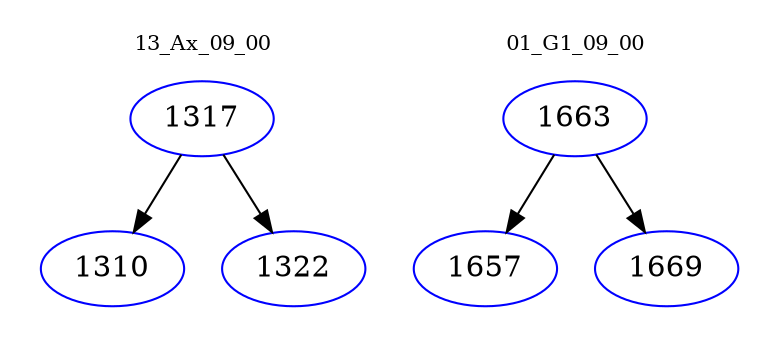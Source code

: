 digraph{
subgraph cluster_0 {
color = white
label = "13_Ax_09_00";
fontsize=10;
T0_1317 [label="1317", color="blue"]
T0_1317 -> T0_1310 [color="black"]
T0_1310 [label="1310", color="blue"]
T0_1317 -> T0_1322 [color="black"]
T0_1322 [label="1322", color="blue"]
}
subgraph cluster_1 {
color = white
label = "01_G1_09_00";
fontsize=10;
T1_1663 [label="1663", color="blue"]
T1_1663 -> T1_1657 [color="black"]
T1_1657 [label="1657", color="blue"]
T1_1663 -> T1_1669 [color="black"]
T1_1669 [label="1669", color="blue"]
}
}
